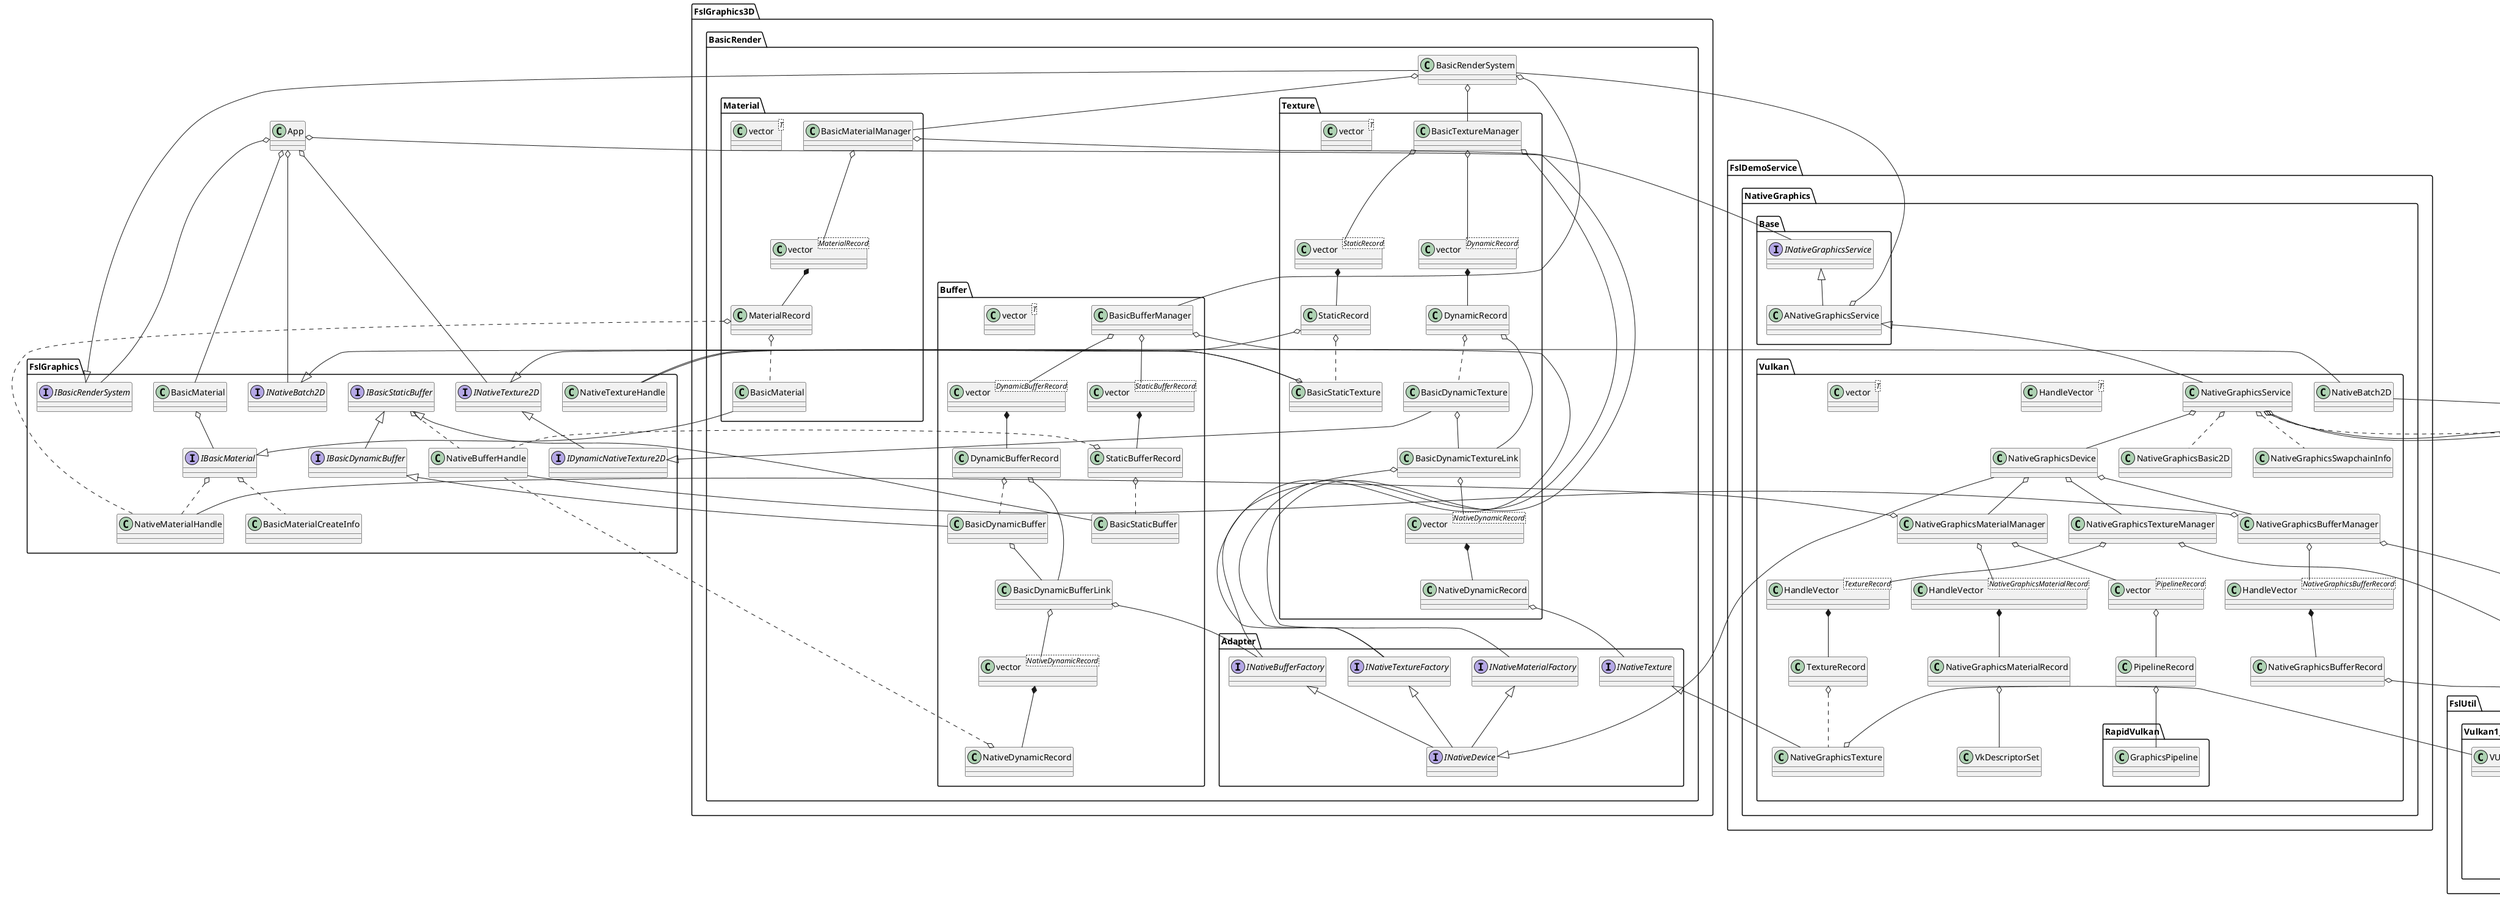 @startuml NativeGraphicsService DF5.8.0 Build6 Class Diagram
'!pragma ratio 0.66
'left to right direction
scale 1

namespace FslGraphics {

    class NativeBufferHandle
    class NativeTextureHandle
    class NativeMaterialHandle

    class BasicMaterialCreateInfo
    class BasicMaterial
    interface INativeTexture2D
    interface IDynamicNativeTexture2D
    interface INativeBatch2D
    interface IBasicRenderSystem
    interface IBasicMaterial
    interface IBasicStaticBuffer
    interface IBasicDynamicBuffer

    INativeTexture2D <|-- IDynamicNativeTexture2D

    IBasicStaticBuffer <|-- IBasicDynamicBuffer
    IBasicStaticBuffer o.. NativeBufferHandle

    BasicMaterial o-- IBasicMaterial
    IBasicMaterial o.. BasicMaterialCreateInfo
    IBasicMaterial o.. NativeMaterialHandle
}



namespace FslGraphics3D.BasicRender {
    namespace FslGraphics3D.BasicRender.Adapter {
        interface INativeBufferFactory
        interface INativeMaterialFactory
        interface INativeTexture
        interface INativeTextureFactory
        interface INativeDevice

        INativeBufferFactory <|-- INativeDevice
        INativeTextureFactory <|-- INativeDevice
        INativeMaterialFactory <|-- INativeDevice
    }

    namespace FslGraphics3D.BasicRender.Texture {
        class BasicTextureManager
        class BasicStaticTexture
        class BasicDynamicTexture
        class BasicDynamicTextureLink
        class DynamicRecord
        class StaticRecord
        class NativeDynamicRecord
        class vector<T>
        class "vector<DynamicRecord>" as vector_DynamicRecord
        class "vector<StaticRecord>" as vector_StaticRecord
        class "vector<NativeDynamicRecord>" as vector_NativeDynamicRecord

        BasicTextureManager o-- vector_StaticRecord
        BasicTextureManager o-- vector_DynamicRecord
        BasicTextureManager o-- FslGraphics3D.BasicRender.Adapter.INativeTextureFactory

        vector_StaticRecord *-- StaticRecord
        StaticRecord o.. BasicStaticTexture
        StaticRecord o-- FslGraphics.NativeTextureHandle

        vector_DynamicRecord *-- DynamicRecord
        DynamicRecord o.. BasicDynamicTexture
        DynamicRecord o-- BasicDynamicTextureLink

        FslGraphics.INativeTexture2D <|-- BasicStaticTexture
        FslGraphics.IDynamicNativeTexture2D <|-- BasicDynamicTexture

        ' BasicDynamicTextureLink
        BasicDynamicTextureLink o-- FslGraphics3D.BasicRender.Adapter.INativeTextureFactory
        BasicDynamicTextureLink o-- vector_NativeDynamicRecord

        vector_NativeDynamicRecord *-- NativeDynamicRecord
        NativeDynamicRecord o-- FslGraphics3D.BasicRender.Adapter.INativeTexture

        BasicDynamicTexture o-- BasicDynamicTextureLink
        BasicStaticTexture o-- FslGraphics.NativeTextureHandle
    }

    namespace FslGraphics3D.BasicRender.Buffer {
        class BasicDynamicBuffer
        class BasicStaticBuffer

        class BasicBufferManager
        class BasicDynamicBufferLink
        class DynamicBufferRecord
        class StaticBufferRecord
        class NativeDynamicRecord
        class vector<T>
        class "vector<DynamicBufferRecord>" as vector_DynamicBufferRecord
        class "vector<StaticBufferRecord>" as vector_StaticBufferRecord
        class "vector<NativeDynamicRecord>" as vector_NativeDynamicRecord

        ' BasicBufferManager
        BasicBufferManager o-- vector_StaticBufferRecord
        BasicBufferManager o-- vector_DynamicBufferRecord
        BasicBufferManager o-- FslGraphics3D.BasicRender.Adapter.INativeBufferFactory

        ' vector_StaticBufferRecord
        vector_StaticBufferRecord *-- StaticBufferRecord
        StaticBufferRecord o.. FslGraphics.NativeBufferHandle
        StaticBufferRecord o.. BasicStaticBuffer

        ' vector_DynamicBufferRecord
        vector_DynamicBufferRecord *-- DynamicBufferRecord
        DynamicBufferRecord o-- BasicDynamicBufferLink
        DynamicBufferRecord o.. BasicDynamicBuffer

        ' BasicDynamicBuffer
        FslGraphics.IBasicDynamicBuffer <|-- BasicDynamicBuffer
        BasicDynamicBuffer o-- BasicDynamicBufferLink

        ' BasicStaticBuffer
        FslGraphics.IBasicStaticBuffer <|-- BasicStaticBuffer

        'BasicDynamicBufferLink
        BasicDynamicBufferLink o-- FslGraphics3D.BasicRender.Adapter.INativeBufferFactory
        BasicDynamicBufferLink o-- vector_NativeDynamicRecord
        vector_NativeDynamicRecord *-- NativeDynamicRecord
        NativeDynamicRecord o.. FslGraphics.NativeBufferHandle
    }

    namespace FslGraphics3D.BasicRender.Material {
        class BasicMaterial

        class BasicMaterialManager
        class MaterialRecord
        class vector<T>
        class "vector<MaterialRecord>" as vector_MaterialRecord

        ' BasicMaterialManager
        BasicMaterialManager o-- vector_MaterialRecord
        BasicMaterialManager o-- FslGraphics3D.BasicRender.Adapter.INativeMaterialFactory

        ' vector_MaterialRecord
        vector_MaterialRecord *-- MaterialRecord
        MaterialRecord o.. FslGraphics.NativeMaterialHandle
        MaterialRecord o.. BasicMaterial

        ' BasicMaterial
        FslGraphics.IBasicMaterial <|-- BasicMaterial
    }

    class BasicRenderSystem


    ' BasicRenderSystem
    FslGraphics.IBasicRenderSystem <|-- BasicRenderSystem
    BasicRenderSystem o-- FslGraphics3D.BasicRender.Buffer.BasicBufferManager
    BasicRenderSystem o-- FslGraphics3D.BasicRender.Texture.BasicTextureManager
    BasicRenderSystem o-- FslGraphics3D.BasicRender.Material.BasicMaterialManager
}

namespace FslDemoService.NativeGraphics.Base {
    interface INativeGraphicsService
    class ANativeGraphicsService

    INativeGraphicsService <|-- ANativeGraphicsService
    ANativeGraphicsService o-- FslGraphics3D.BasicRender.BasicRenderSystem
}

namespace FslUtil.Vulkan1_0 {
    class Batch2D
    class QuadBatch
    class VMBufferManager
    class VulkanImageCreator
    class VUTexture

    Batch2D o-- QuadBatch
}


namespace FslDemoService.NativeGraphics.Vulkan {
    class NativeGraphicsBasic2D
    class NativeGraphicsService
    class NativeGraphicsSwapchainInfo
    class NativeBatch2D
    class NativeGraphicsDevice
    class NativeGraphicsBufferManager
    class NativeGraphicsBufferRecord
    class NativeGraphicsMaterialManager
    class NativeGraphicsMaterialRecord
    class NativeGraphicsTexture
    class NativeGraphicsTextureManager
    class NativeGraphicsBufferRecord
    class PipelineRecord
    class TextureRecord
    class HandleVector<T>
    class vector<T>
    class "HandleVector<NativeGraphicsBufferRecord>" as HandleVector_NativeGraphicsBufferRecord
    class "HandleVector<NativeGraphicsMaterialRecord>" as HandleVector_NativeGraphicsMaterialRecord
    class "HandleVector<TextureRecord>" as HandleVector_TextureRecord
    class "vector<PipelineRecord>" as vector_PipelineRecord

    ' Batch2D
    FslGraphics.INativeBatch2D <|-- NativeBatch2D
    FslUtil.Vulkan1_0.Batch2D <|-- NativeBatch2D

    FslDemoService.NativeGraphics.Base.ANativeGraphicsService <|-- NativeGraphicsService
    NativeGraphicsService o-- NativeGraphicsDevice

    NativeGraphicsService o-- FslUtil.Vulkan1_0.VMBufferManager
    NativeGraphicsService o-- FslUtil.Vulkan1_0.VulkanImageCreator
    NativeGraphicsService o.. NativeGraphicsBasic2D
    NativeGraphicsService o.. NativeGraphicsSwapchainInfo
    NativeGraphicsService o.. FslUtil.Vulkan1_0.QuadBatch


    ' NativeGraphicsTexture
    FslGraphics3D.BasicRender.Adapter.INativeTexture <|-- NativeGraphicsTexture

    ' NativeGraphicsTextureManager
    NativeGraphicsTextureManager o-- FslUtil.Vulkan1_0.VulkanImageCreator
    NativeGraphicsTextureManager o-- HandleVector_TextureRecord

    HandleVector_TextureRecord *-- TextureRecord
    TextureRecord o.. NativeGraphicsTexture
    NativeGraphicsTexture o-- FslUtil.Vulkan1_0.VUTexture

    ' NativeGraphicsBufferManager
    NativeGraphicsBufferManager o-- FslUtil.Vulkan1_0.VMBufferManager
    NativeGraphicsBufferManager o-- HandleVector_NativeGraphicsBufferRecord
    NativeGraphicsBufferManager o-- FslGraphics.NativeBufferHandle

    HandleVector_NativeGraphicsBufferRecord *-- NativeGraphicsBufferRecord
    NativeGraphicsBufferRecord o-- FslUtil.Vulkan1_0.VMBuffer

    ' NativeGraphicsMaterialManager
    NativeGraphicsMaterialManager o-- vector_PipelineRecord
    NativeGraphicsMaterialManager o-- HandleVector_NativeGraphicsMaterialRecord
    NativeGraphicsMaterialManager o-- FslGraphics.NativeMaterialHandle

    vector_PipelineRecord o-- PipelineRecord
    PipelineRecord o-- RapidVulkan.GraphicsPipeline

    HandleVector_NativeGraphicsMaterialRecord *-- NativeGraphicsMaterialRecord
    NativeGraphicsMaterialRecord o-- VkDescriptorSet

    ' NativeGraphicsDevice
    FslGraphics3D.BasicRender.Adapter.INativeDevice <|-- NativeGraphicsDevice
    NativeGraphicsDevice o-- NativeGraphicsBufferManager
    NativeGraphicsDevice o-- NativeGraphicsMaterialManager
    NativeGraphicsDevice o-- NativeGraphicsTextureManager

}

App o-- FslGraphics.INativeBatch2D
App o-- FslGraphics.INativeTexture2D
App o-- FslGraphics.IBasicRenderSystem
App o-- FslGraphics.BasicMaterial
App o-- FslDemoService.NativeGraphics.Base.INativeGraphicsService


@enduml